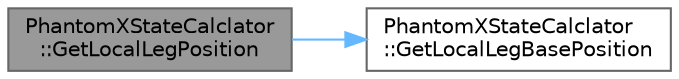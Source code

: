 digraph "PhantomXStateCalclator::GetLocalLegPosition"
{
 // LATEX_PDF_SIZE
  bgcolor="transparent";
  edge [fontname=Helvetica,fontsize=10,labelfontname=Helvetica,labelfontsize=10];
  node [fontname=Helvetica,fontsize=10,shape=box,height=0.2,width=0.4];
  rankdir="LR";
  Node1 [id="Node000001",label="PhantomXStateCalclator\l::GetLocalLegPosition",height=0.2,width=0.4,color="gray40", fillcolor="grey60", style="filled", fontcolor="black",tooltip="脚先の座標を取得する．ローカル(ロボット)座標系"];
  Node1 -> Node2 [id="edge1_Node000001_Node000002",color="steelblue1",style="solid",tooltip=" "];
  Node2 [id="Node000002",label="PhantomXStateCalclator\l::GetLocalLegBasePosition",height=0.2,width=0.4,color="grey40", fillcolor="white", style="filled",URL="$class_phantom_x_state_calclator.html#a399c599a8fbfdb4064c8a65a2a163122",tooltip="脚の付け根の座標( leg base position)を取得する．ローカル(ロボット)座標系"];
}
